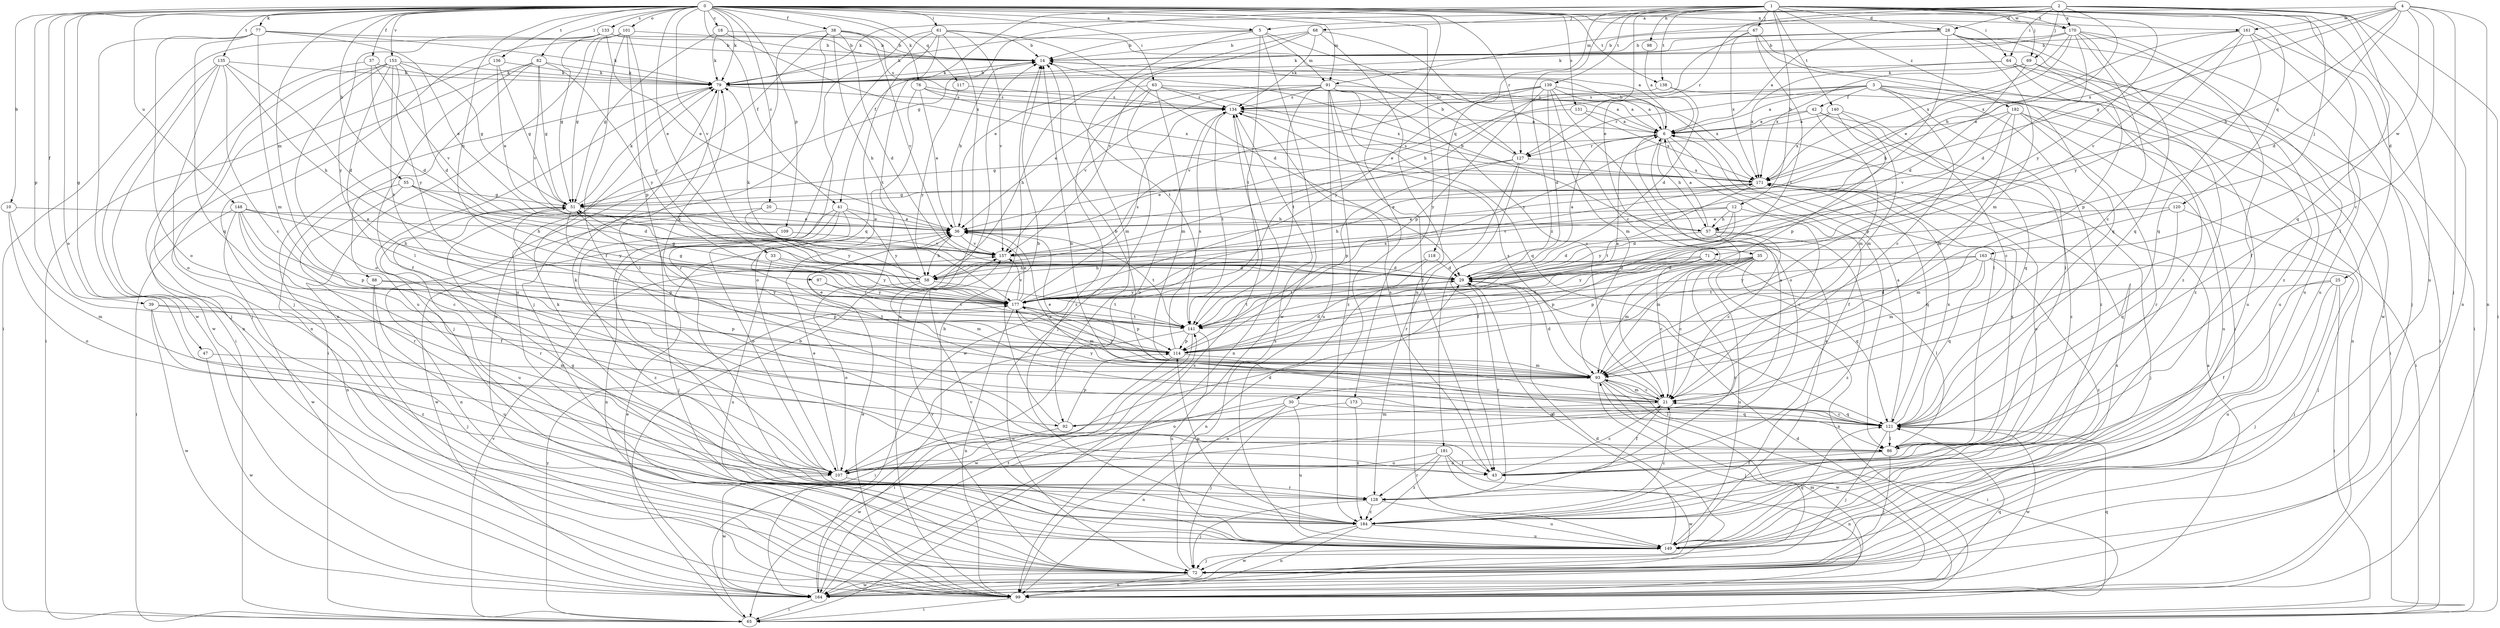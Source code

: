 strict digraph  {
0;
1;
2;
3;
4;
5;
6;
10;
12;
14;
18;
20;
21;
25;
28;
29;
30;
33;
35;
36;
37;
38;
39;
41;
42;
43;
47;
51;
55;
57;
58;
61;
63;
64;
65;
67;
68;
69;
71;
72;
76;
77;
79;
82;
86;
88;
91;
92;
93;
97;
98;
99;
101;
107;
109;
114;
117;
118;
120;
121;
127;
128;
131;
133;
134;
135;
136;
138;
139;
140;
141;
148;
149;
153;
157;
161;
163;
164;
170;
171;
173;
177;
181;
182;
184;
0 -> 5  [label=a];
0 -> 10  [label=b];
0 -> 18  [label=c];
0 -> 20  [label=c];
0 -> 30  [label=e];
0 -> 33  [label=e];
0 -> 37  [label=f];
0 -> 38  [label=f];
0 -> 39  [label=f];
0 -> 41  [label=f];
0 -> 47  [label=g];
0 -> 55  [label=h];
0 -> 61  [label=i];
0 -> 63  [label=i];
0 -> 64  [label=i];
0 -> 76  [label=k];
0 -> 77  [label=k];
0 -> 79  [label=k];
0 -> 82  [label=l];
0 -> 88  [label=m];
0 -> 91  [label=m];
0 -> 97  [label=n];
0 -> 101  [label=o];
0 -> 107  [label=o];
0 -> 109  [label=p];
0 -> 114  [label=p];
0 -> 117  [label=q];
0 -> 127  [label=r];
0 -> 131  [label=s];
0 -> 133  [label=s];
0 -> 135  [label=t];
0 -> 136  [label=t];
0 -> 138  [label=t];
0 -> 148  [label=u];
0 -> 153  [label=v];
0 -> 157  [label=v];
0 -> 161  [label=w];
0 -> 170  [label=x];
0 -> 173  [label=y];
1 -> 12  [label=b];
1 -> 25  [label=d];
1 -> 28  [label=d];
1 -> 35  [label=e];
1 -> 41  [label=f];
1 -> 51  [label=g];
1 -> 67  [label=j];
1 -> 68  [label=j];
1 -> 69  [label=j];
1 -> 86  [label=l];
1 -> 98  [label=n];
1 -> 118  [label=q];
1 -> 120  [label=q];
1 -> 138  [label=t];
1 -> 139  [label=t];
1 -> 140  [label=t];
1 -> 149  [label=u];
1 -> 170  [label=x];
1 -> 177  [label=y];
1 -> 181  [label=z];
1 -> 182  [label=z];
2 -> 5  [label=a];
2 -> 28  [label=d];
2 -> 57  [label=h];
2 -> 64  [label=i];
2 -> 65  [label=i];
2 -> 69  [label=j];
2 -> 71  [label=j];
2 -> 79  [label=k];
2 -> 99  [label=n];
2 -> 121  [label=q];
2 -> 127  [label=r];
2 -> 170  [label=x];
3 -> 6  [label=a];
3 -> 21  [label=c];
3 -> 36  [label=e];
3 -> 42  [label=f];
3 -> 65  [label=i];
3 -> 72  [label=j];
3 -> 86  [label=l];
3 -> 127  [label=r];
3 -> 134  [label=s];
3 -> 184  [label=z];
4 -> 21  [label=c];
4 -> 29  [label=d];
4 -> 51  [label=g];
4 -> 57  [label=h];
4 -> 72  [label=j];
4 -> 91  [label=m];
4 -> 99  [label=n];
4 -> 161  [label=w];
4 -> 163  [label=w];
4 -> 171  [label=x];
5 -> 14  [label=b];
5 -> 79  [label=k];
5 -> 91  [label=m];
5 -> 92  [label=m];
5 -> 127  [label=r];
5 -> 141  [label=t];
5 -> 164  [label=w];
6 -> 14  [label=b];
6 -> 43  [label=f];
6 -> 51  [label=g];
6 -> 57  [label=h];
6 -> 86  [label=l];
6 -> 127  [label=r];
10 -> 57  [label=h];
10 -> 92  [label=m];
10 -> 107  [label=o];
12 -> 21  [label=c];
12 -> 29  [label=d];
12 -> 36  [label=e];
12 -> 57  [label=h];
12 -> 157  [label=v];
12 -> 177  [label=y];
14 -> 79  [label=k];
14 -> 141  [label=t];
18 -> 14  [label=b];
18 -> 51  [label=g];
18 -> 79  [label=k];
18 -> 171  [label=x];
20 -> 36  [label=e];
20 -> 99  [label=n];
20 -> 177  [label=y];
21 -> 14  [label=b];
21 -> 36  [label=e];
21 -> 43  [label=f];
21 -> 92  [label=m];
21 -> 93  [label=m];
21 -> 121  [label=q];
21 -> 134  [label=s];
21 -> 177  [label=y];
25 -> 43  [label=f];
25 -> 65  [label=i];
25 -> 72  [label=j];
25 -> 149  [label=u];
25 -> 177  [label=y];
28 -> 6  [label=a];
28 -> 14  [label=b];
28 -> 58  [label=h];
28 -> 79  [label=k];
28 -> 93  [label=m];
28 -> 149  [label=u];
28 -> 164  [label=w];
28 -> 184  [label=z];
29 -> 6  [label=a];
29 -> 128  [label=r];
29 -> 141  [label=t];
29 -> 177  [label=y];
30 -> 72  [label=j];
30 -> 99  [label=n];
30 -> 107  [label=o];
30 -> 121  [label=q];
30 -> 149  [label=u];
33 -> 29  [label=d];
33 -> 149  [label=u];
33 -> 177  [label=y];
35 -> 21  [label=c];
35 -> 29  [label=d];
35 -> 93  [label=m];
35 -> 99  [label=n];
35 -> 114  [label=p];
35 -> 121  [label=q];
35 -> 128  [label=r];
35 -> 149  [label=u];
36 -> 14  [label=b];
36 -> 58  [label=h];
36 -> 141  [label=t];
36 -> 157  [label=v];
37 -> 29  [label=d];
37 -> 79  [label=k];
37 -> 99  [label=n];
37 -> 157  [label=v];
38 -> 14  [label=b];
38 -> 29  [label=d];
38 -> 58  [label=h];
38 -> 72  [label=j];
38 -> 99  [label=n];
38 -> 134  [label=s];
38 -> 149  [label=u];
38 -> 157  [label=v];
39 -> 114  [label=p];
39 -> 141  [label=t];
39 -> 164  [label=w];
39 -> 184  [label=z];
41 -> 36  [label=e];
41 -> 72  [label=j];
41 -> 99  [label=n];
41 -> 107  [label=o];
41 -> 164  [label=w];
41 -> 177  [label=y];
42 -> 6  [label=a];
42 -> 93  [label=m];
42 -> 121  [label=q];
42 -> 177  [label=y];
42 -> 184  [label=z];
43 -> 21  [label=c];
43 -> 134  [label=s];
47 -> 93  [label=m];
47 -> 164  [label=w];
51 -> 36  [label=e];
51 -> 79  [label=k];
51 -> 128  [label=r];
51 -> 149  [label=u];
51 -> 177  [label=y];
55 -> 29  [label=d];
55 -> 51  [label=g];
55 -> 58  [label=h];
55 -> 99  [label=n];
55 -> 128  [label=r];
57 -> 6  [label=a];
57 -> 14  [label=b];
57 -> 21  [label=c];
57 -> 29  [label=d];
57 -> 93  [label=m];
57 -> 184  [label=z];
58 -> 51  [label=g];
58 -> 79  [label=k];
58 -> 93  [label=m];
58 -> 107  [label=o];
58 -> 141  [label=t];
61 -> 14  [label=b];
61 -> 29  [label=d];
61 -> 99  [label=n];
61 -> 121  [label=q];
61 -> 128  [label=r];
61 -> 141  [label=t];
61 -> 157  [label=v];
61 -> 184  [label=z];
63 -> 6  [label=a];
63 -> 58  [label=h];
63 -> 72  [label=j];
63 -> 93  [label=m];
63 -> 134  [label=s];
63 -> 171  [label=x];
63 -> 184  [label=z];
64 -> 65  [label=i];
64 -> 79  [label=k];
64 -> 149  [label=u];
64 -> 171  [label=x];
64 -> 184  [label=z];
65 -> 14  [label=b];
65 -> 134  [label=s];
65 -> 157  [label=v];
65 -> 177  [label=y];
67 -> 14  [label=b];
67 -> 58  [label=h];
67 -> 121  [label=q];
67 -> 141  [label=t];
67 -> 171  [label=x];
67 -> 184  [label=z];
68 -> 14  [label=b];
68 -> 21  [label=c];
68 -> 36  [label=e];
68 -> 134  [label=s];
68 -> 149  [label=u];
68 -> 157  [label=v];
69 -> 29  [label=d];
69 -> 79  [label=k];
69 -> 114  [label=p];
69 -> 149  [label=u];
69 -> 171  [label=x];
71 -> 21  [label=c];
71 -> 29  [label=d];
71 -> 58  [label=h];
71 -> 86  [label=l];
71 -> 114  [label=p];
71 -> 141  [label=t];
71 -> 177  [label=y];
72 -> 99  [label=n];
72 -> 134  [label=s];
72 -> 157  [label=v];
72 -> 164  [label=w];
76 -> 6  [label=a];
76 -> 36  [label=e];
76 -> 107  [label=o];
76 -> 134  [label=s];
76 -> 171  [label=x];
77 -> 14  [label=b];
77 -> 36  [label=e];
77 -> 79  [label=k];
77 -> 93  [label=m];
77 -> 107  [label=o];
77 -> 121  [label=q];
77 -> 164  [label=w];
79 -> 14  [label=b];
79 -> 65  [label=i];
79 -> 72  [label=j];
79 -> 86  [label=l];
79 -> 134  [label=s];
82 -> 43  [label=f];
82 -> 51  [label=g];
82 -> 65  [label=i];
82 -> 79  [label=k];
82 -> 149  [label=u];
82 -> 157  [label=v];
82 -> 177  [label=y];
86 -> 43  [label=f];
86 -> 72  [label=j];
86 -> 107  [label=o];
86 -> 171  [label=x];
88 -> 72  [label=j];
88 -> 114  [label=p];
88 -> 149  [label=u];
88 -> 177  [label=y];
91 -> 21  [label=c];
91 -> 36  [label=e];
91 -> 43  [label=f];
91 -> 121  [label=q];
91 -> 134  [label=s];
91 -> 141  [label=t];
91 -> 149  [label=u];
91 -> 157  [label=v];
91 -> 171  [label=x];
91 -> 184  [label=z];
92 -> 6  [label=a];
92 -> 14  [label=b];
92 -> 114  [label=p];
92 -> 164  [label=w];
93 -> 21  [label=c];
93 -> 29  [label=d];
93 -> 36  [label=e];
93 -> 51  [label=g];
93 -> 65  [label=i];
93 -> 72  [label=j];
93 -> 86  [label=l];
93 -> 107  [label=o];
93 -> 164  [label=w];
93 -> 177  [label=y];
97 -> 141  [label=t];
97 -> 177  [label=y];
98 -> 6  [label=a];
99 -> 6  [label=a];
99 -> 29  [label=d];
99 -> 36  [label=e];
99 -> 65  [label=i];
99 -> 121  [label=q];
101 -> 14  [label=b];
101 -> 43  [label=f];
101 -> 51  [label=g];
101 -> 72  [label=j];
101 -> 99  [label=n];
101 -> 114  [label=p];
101 -> 177  [label=y];
107 -> 29  [label=d];
107 -> 36  [label=e];
107 -> 79  [label=k];
107 -> 128  [label=r];
107 -> 164  [label=w];
109 -> 157  [label=v];
109 -> 184  [label=z];
114 -> 6  [label=a];
114 -> 29  [label=d];
114 -> 36  [label=e];
114 -> 65  [label=i];
114 -> 79  [label=k];
114 -> 93  [label=m];
114 -> 134  [label=s];
117 -> 134  [label=s];
117 -> 177  [label=y];
118 -> 29  [label=d];
118 -> 99  [label=n];
118 -> 141  [label=t];
120 -> 36  [label=e];
120 -> 72  [label=j];
120 -> 93  [label=m];
120 -> 121  [label=q];
121 -> 6  [label=a];
121 -> 14  [label=b];
121 -> 21  [label=c];
121 -> 72  [label=j];
121 -> 86  [label=l];
121 -> 164  [label=w];
121 -> 171  [label=x];
127 -> 14  [label=b];
127 -> 36  [label=e];
127 -> 43  [label=f];
127 -> 114  [label=p];
127 -> 128  [label=r];
127 -> 171  [label=x];
128 -> 72  [label=j];
128 -> 149  [label=u];
128 -> 184  [label=z];
131 -> 6  [label=a];
131 -> 164  [label=w];
131 -> 171  [label=x];
133 -> 6  [label=a];
133 -> 14  [label=b];
133 -> 36  [label=e];
133 -> 51  [label=g];
133 -> 65  [label=i];
133 -> 177  [label=y];
134 -> 6  [label=a];
134 -> 99  [label=n];
134 -> 107  [label=o];
134 -> 141  [label=t];
135 -> 21  [label=c];
135 -> 29  [label=d];
135 -> 58  [label=h];
135 -> 72  [label=j];
135 -> 79  [label=k];
135 -> 107  [label=o];
135 -> 164  [label=w];
136 -> 36  [label=e];
136 -> 51  [label=g];
136 -> 65  [label=i];
136 -> 79  [label=k];
138 -> 29  [label=d];
138 -> 99  [label=n];
138 -> 134  [label=s];
139 -> 6  [label=a];
139 -> 29  [label=d];
139 -> 86  [label=l];
139 -> 93  [label=m];
139 -> 107  [label=o];
139 -> 114  [label=p];
139 -> 134  [label=s];
139 -> 157  [label=v];
139 -> 177  [label=y];
140 -> 6  [label=a];
140 -> 21  [label=c];
140 -> 93  [label=m];
140 -> 114  [label=p];
140 -> 171  [label=x];
141 -> 65  [label=i];
141 -> 114  [label=p];
141 -> 149  [label=u];
141 -> 164  [label=w];
148 -> 21  [label=c];
148 -> 36  [label=e];
148 -> 43  [label=f];
148 -> 58  [label=h];
148 -> 65  [label=i];
148 -> 114  [label=p];
148 -> 164  [label=w];
149 -> 6  [label=a];
149 -> 29  [label=d];
149 -> 72  [label=j];
149 -> 121  [label=q];
149 -> 157  [label=v];
149 -> 171  [label=x];
153 -> 29  [label=d];
153 -> 51  [label=g];
153 -> 72  [label=j];
153 -> 79  [label=k];
153 -> 86  [label=l];
153 -> 99  [label=n];
153 -> 107  [label=o];
153 -> 141  [label=t];
153 -> 177  [label=y];
157 -> 29  [label=d];
161 -> 14  [label=b];
161 -> 65  [label=i];
161 -> 72  [label=j];
161 -> 121  [label=q];
161 -> 157  [label=v];
161 -> 171  [label=x];
161 -> 177  [label=y];
163 -> 58  [label=h];
163 -> 72  [label=j];
163 -> 93  [label=m];
163 -> 121  [label=q];
163 -> 141  [label=t];
163 -> 177  [label=y];
163 -> 184  [label=z];
164 -> 14  [label=b];
164 -> 29  [label=d];
164 -> 36  [label=e];
164 -> 65  [label=i];
164 -> 93  [label=m];
164 -> 121  [label=q];
164 -> 141  [label=t];
170 -> 14  [label=b];
170 -> 21  [label=c];
170 -> 29  [label=d];
170 -> 36  [label=e];
170 -> 43  [label=f];
170 -> 79  [label=k];
170 -> 121  [label=q];
170 -> 149  [label=u];
170 -> 171  [label=x];
171 -> 51  [label=g];
171 -> 58  [label=h];
171 -> 72  [label=j];
171 -> 107  [label=o];
171 -> 121  [label=q];
171 -> 134  [label=s];
171 -> 141  [label=t];
173 -> 107  [label=o];
173 -> 121  [label=q];
173 -> 184  [label=z];
177 -> 36  [label=e];
177 -> 51  [label=g];
177 -> 93  [label=m];
177 -> 99  [label=n];
177 -> 114  [label=p];
177 -> 134  [label=s];
177 -> 141  [label=t];
177 -> 157  [label=v];
177 -> 171  [label=x];
181 -> 43  [label=f];
181 -> 99  [label=n];
181 -> 107  [label=o];
181 -> 128  [label=r];
181 -> 164  [label=w];
181 -> 184  [label=z];
182 -> 6  [label=a];
182 -> 65  [label=i];
182 -> 93  [label=m];
182 -> 114  [label=p];
182 -> 128  [label=r];
182 -> 149  [label=u];
182 -> 157  [label=v];
184 -> 21  [label=c];
184 -> 51  [label=g];
184 -> 79  [label=k];
184 -> 99  [label=n];
184 -> 114  [label=p];
184 -> 149  [label=u];
184 -> 164  [label=w];
}
